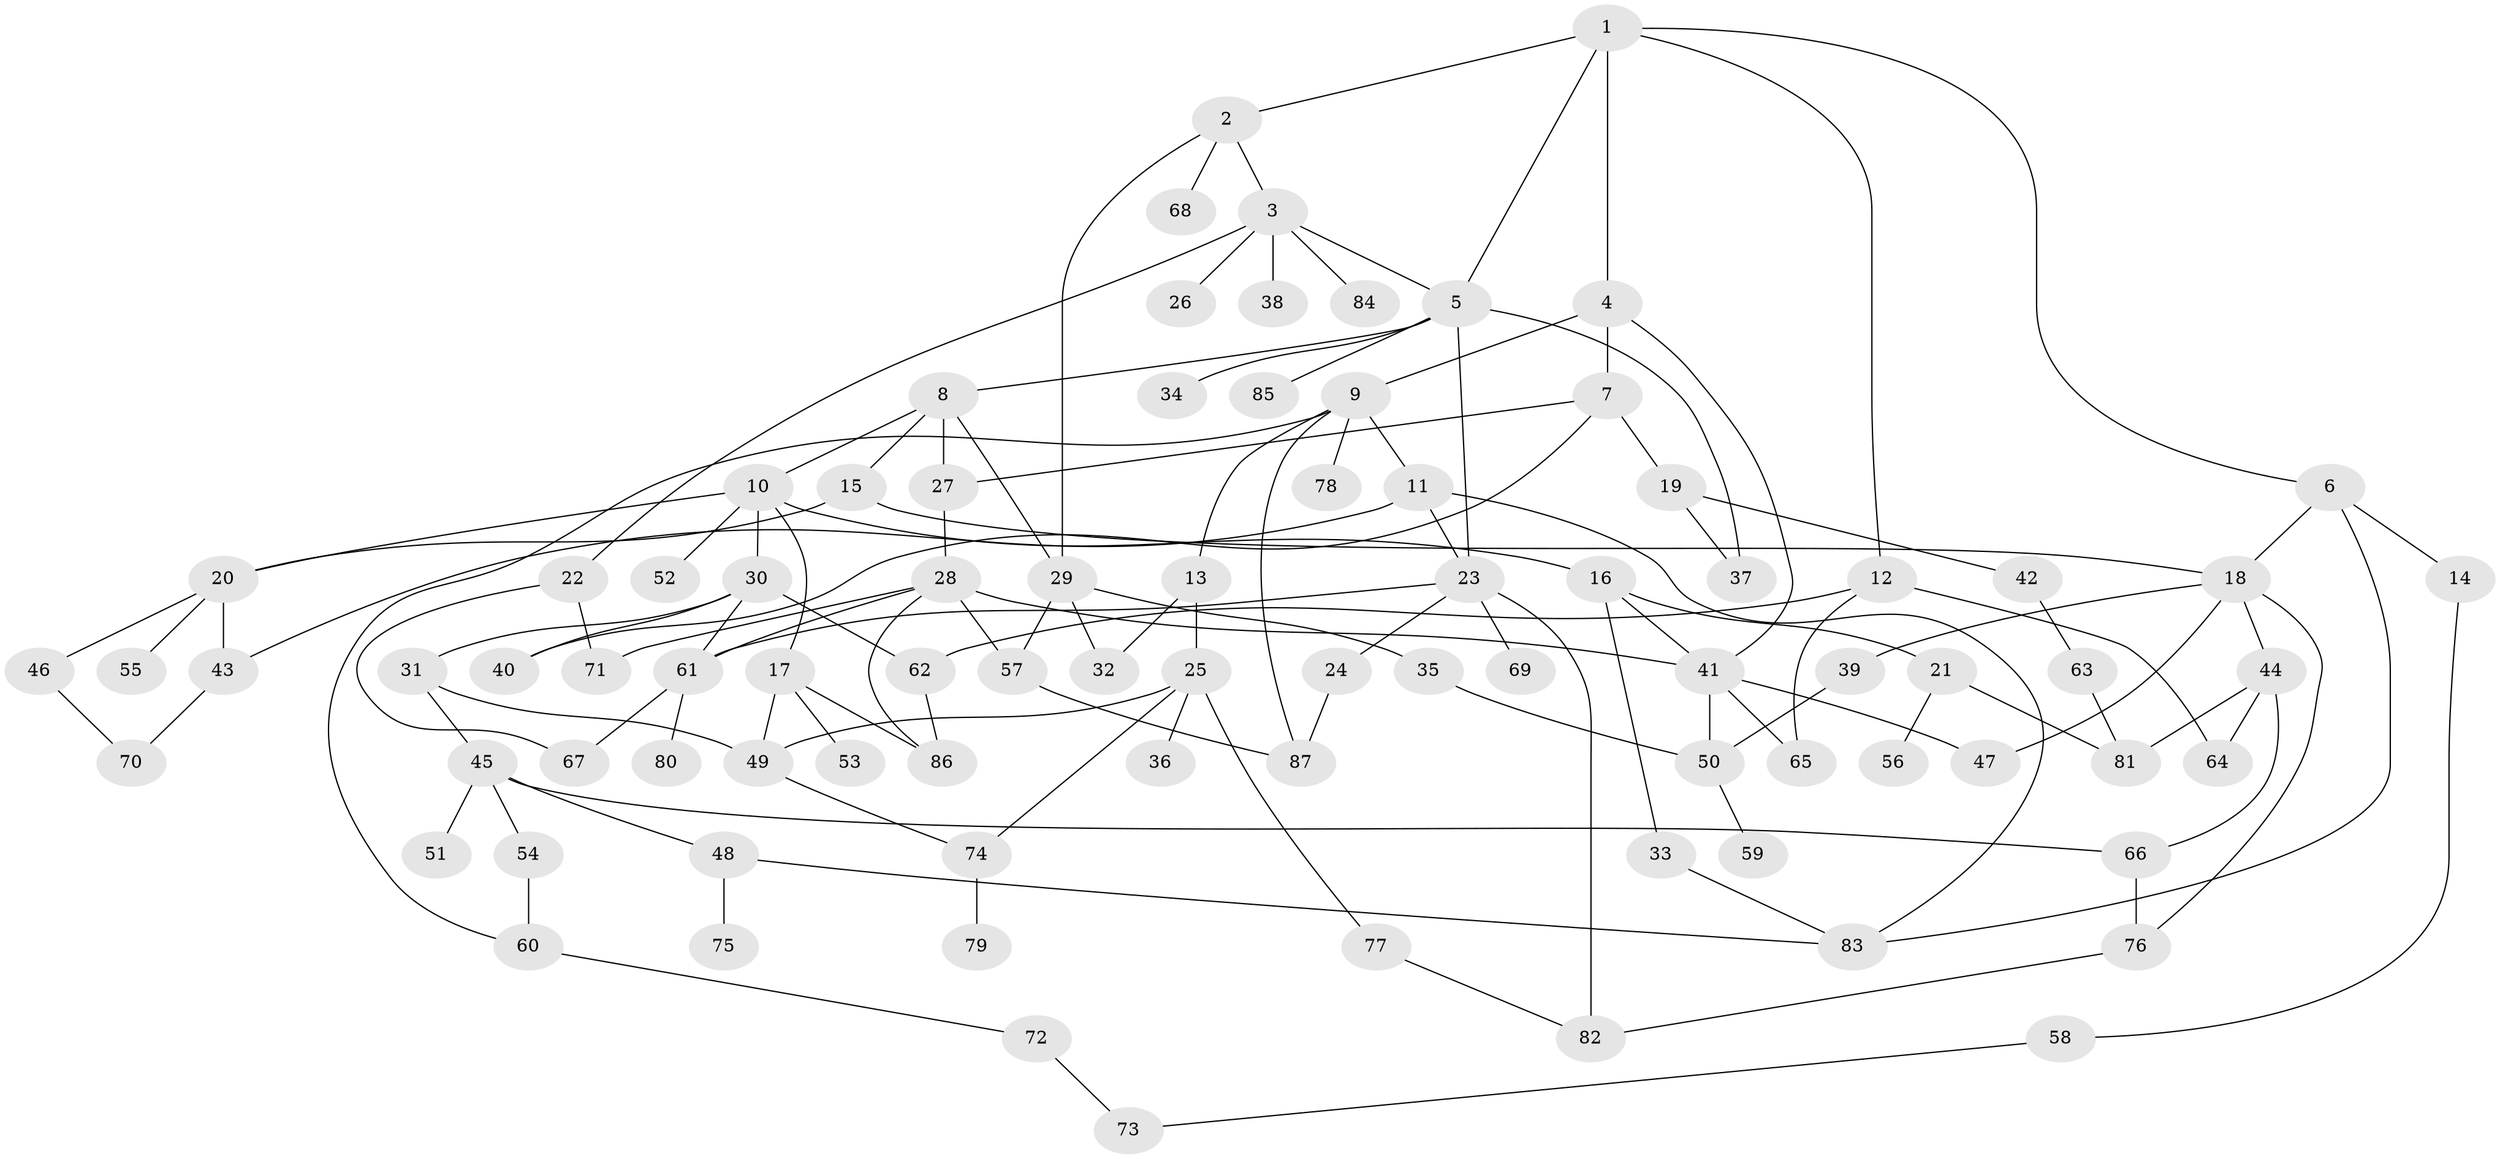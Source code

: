// coarse degree distribution, {14: 0.023255813953488372, 17: 0.023255813953488372, 8: 0.023255813953488372, 5: 0.046511627906976744, 4: 0.06976744186046512, 7: 0.06976744186046512, 2: 0.27906976744186046, 3: 0.13953488372093023, 6: 0.023255813953488372, 10: 0.023255813953488372, 1: 0.27906976744186046}
// Generated by graph-tools (version 1.1) at 2025/17/03/04/25 18:17:09]
// undirected, 87 vertices, 128 edges
graph export_dot {
graph [start="1"]
  node [color=gray90,style=filled];
  1;
  2;
  3;
  4;
  5;
  6;
  7;
  8;
  9;
  10;
  11;
  12;
  13;
  14;
  15;
  16;
  17;
  18;
  19;
  20;
  21;
  22;
  23;
  24;
  25;
  26;
  27;
  28;
  29;
  30;
  31;
  32;
  33;
  34;
  35;
  36;
  37;
  38;
  39;
  40;
  41;
  42;
  43;
  44;
  45;
  46;
  47;
  48;
  49;
  50;
  51;
  52;
  53;
  54;
  55;
  56;
  57;
  58;
  59;
  60;
  61;
  62;
  63;
  64;
  65;
  66;
  67;
  68;
  69;
  70;
  71;
  72;
  73;
  74;
  75;
  76;
  77;
  78;
  79;
  80;
  81;
  82;
  83;
  84;
  85;
  86;
  87;
  1 -- 2;
  1 -- 4;
  1 -- 5;
  1 -- 6;
  1 -- 12;
  2 -- 3;
  2 -- 68;
  2 -- 29;
  3 -- 22;
  3 -- 26;
  3 -- 38;
  3 -- 84;
  3 -- 5;
  4 -- 7;
  4 -- 9;
  4 -- 41;
  5 -- 8;
  5 -- 34;
  5 -- 37;
  5 -- 85;
  5 -- 23;
  6 -- 14;
  6 -- 18;
  6 -- 83;
  7 -- 19;
  7 -- 27;
  7 -- 40;
  8 -- 10;
  8 -- 15;
  8 -- 29;
  8 -- 27;
  9 -- 11;
  9 -- 13;
  9 -- 78;
  9 -- 87;
  9 -- 60;
  10 -- 16;
  10 -- 17;
  10 -- 20;
  10 -- 30;
  10 -- 52;
  11 -- 23;
  11 -- 83;
  11 -- 43;
  12 -- 62;
  12 -- 64;
  12 -- 65;
  13 -- 25;
  13 -- 32;
  14 -- 58;
  15 -- 18;
  15 -- 20;
  16 -- 21;
  16 -- 33;
  16 -- 41;
  17 -- 49;
  17 -- 53;
  17 -- 86;
  18 -- 39;
  18 -- 44;
  18 -- 47;
  18 -- 76;
  19 -- 42;
  19 -- 37;
  20 -- 43;
  20 -- 46;
  20 -- 55;
  21 -- 56;
  21 -- 81;
  22 -- 67;
  22 -- 71;
  23 -- 24;
  23 -- 69;
  23 -- 82;
  23 -- 61;
  24 -- 87;
  25 -- 36;
  25 -- 77;
  25 -- 74;
  25 -- 49;
  27 -- 28;
  28 -- 41;
  28 -- 57;
  28 -- 61;
  28 -- 71;
  28 -- 86;
  29 -- 32;
  29 -- 35;
  29 -- 57;
  30 -- 31;
  30 -- 40;
  30 -- 61;
  30 -- 62;
  31 -- 45;
  31 -- 49;
  33 -- 83;
  35 -- 50;
  39 -- 50;
  41 -- 47;
  41 -- 50;
  41 -- 65;
  42 -- 63;
  43 -- 70;
  44 -- 81;
  44 -- 66;
  44 -- 64;
  45 -- 48;
  45 -- 51;
  45 -- 54;
  45 -- 66;
  46 -- 70;
  48 -- 75;
  48 -- 83;
  49 -- 74;
  50 -- 59;
  54 -- 60;
  57 -- 87;
  58 -- 73;
  60 -- 72;
  61 -- 80;
  61 -- 67;
  62 -- 86;
  63 -- 81;
  66 -- 76;
  72 -- 73;
  74 -- 79;
  76 -- 82;
  77 -- 82;
}
